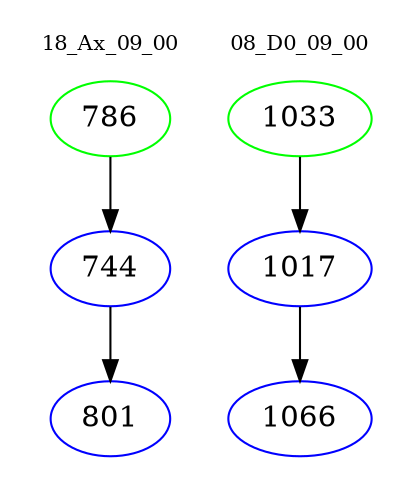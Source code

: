 digraph{
subgraph cluster_0 {
color = white
label = "18_Ax_09_00";
fontsize=10;
T0_786 [label="786", color="green"]
T0_786 -> T0_744 [color="black"]
T0_744 [label="744", color="blue"]
T0_744 -> T0_801 [color="black"]
T0_801 [label="801", color="blue"]
}
subgraph cluster_1 {
color = white
label = "08_D0_09_00";
fontsize=10;
T1_1033 [label="1033", color="green"]
T1_1033 -> T1_1017 [color="black"]
T1_1017 [label="1017", color="blue"]
T1_1017 -> T1_1066 [color="black"]
T1_1066 [label="1066", color="blue"]
}
}
